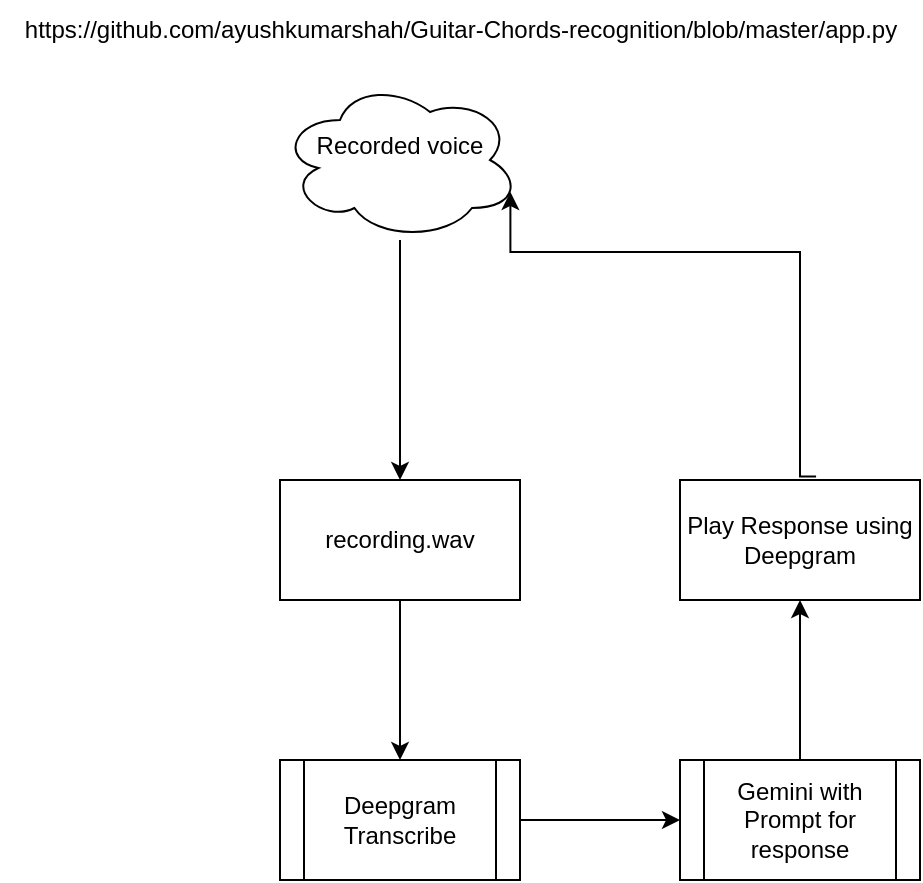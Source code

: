 <mxfile version="24.6.4" type="github">
  <diagram name="Page-1" id="7ob6OuUteb3VJgfA74sp">
    <mxGraphModel dx="1050" dy="557" grid="1" gridSize="10" guides="1" tooltips="1" connect="1" arrows="1" fold="1" page="1" pageScale="1" pageWidth="850" pageHeight="1100" math="0" shadow="0">
      <root>
        <mxCell id="0" />
        <mxCell id="1" parent="0" />
        <mxCell id="fhpdnfmEwBMncj6bYM0b-3" value="" style="edgeStyle=orthogonalEdgeStyle;rounded=0;orthogonalLoop=1;jettySize=auto;html=1;" edge="1" parent="1" source="fhpdnfmEwBMncj6bYM0b-1" target="fhpdnfmEwBMncj6bYM0b-2">
          <mxGeometry relative="1" as="geometry" />
        </mxCell>
        <mxCell id="fhpdnfmEwBMncj6bYM0b-1" value="Recorded voice&lt;div&gt;&lt;br&gt;&lt;/div&gt;" style="ellipse;shape=cloud;whiteSpace=wrap;html=1;" vertex="1" parent="1">
          <mxGeometry x="230" y="70" width="120" height="80" as="geometry" />
        </mxCell>
        <mxCell id="fhpdnfmEwBMncj6bYM0b-5" value="" style="edgeStyle=orthogonalEdgeStyle;rounded=0;orthogonalLoop=1;jettySize=auto;html=1;" edge="1" parent="1" source="fhpdnfmEwBMncj6bYM0b-2" target="fhpdnfmEwBMncj6bYM0b-4">
          <mxGeometry relative="1" as="geometry" />
        </mxCell>
        <mxCell id="fhpdnfmEwBMncj6bYM0b-2" value="recording.wav" style="whiteSpace=wrap;html=1;" vertex="1" parent="1">
          <mxGeometry x="230" y="270" width="120" height="60" as="geometry" />
        </mxCell>
        <mxCell id="fhpdnfmEwBMncj6bYM0b-7" value="" style="edgeStyle=orthogonalEdgeStyle;rounded=0;orthogonalLoop=1;jettySize=auto;html=1;" edge="1" parent="1" source="fhpdnfmEwBMncj6bYM0b-4" target="fhpdnfmEwBMncj6bYM0b-6">
          <mxGeometry relative="1" as="geometry" />
        </mxCell>
        <mxCell id="fhpdnfmEwBMncj6bYM0b-4" value="Deepgram Transcribe" style="shape=process;whiteSpace=wrap;html=1;backgroundOutline=1;" vertex="1" parent="1">
          <mxGeometry x="230" y="410" width="120" height="60" as="geometry" />
        </mxCell>
        <mxCell id="fhpdnfmEwBMncj6bYM0b-9" value="" style="edgeStyle=orthogonalEdgeStyle;rounded=0;orthogonalLoop=1;jettySize=auto;html=1;" edge="1" parent="1" source="fhpdnfmEwBMncj6bYM0b-6" target="fhpdnfmEwBMncj6bYM0b-8">
          <mxGeometry relative="1" as="geometry" />
        </mxCell>
        <mxCell id="fhpdnfmEwBMncj6bYM0b-6" value="Gemini with Prompt for response" style="shape=process;whiteSpace=wrap;html=1;backgroundOutline=1;" vertex="1" parent="1">
          <mxGeometry x="430" y="410" width="120" height="60" as="geometry" />
        </mxCell>
        <mxCell id="fhpdnfmEwBMncj6bYM0b-10" style="edgeStyle=orthogonalEdgeStyle;rounded=0;orthogonalLoop=1;jettySize=auto;html=1;entryX=0.96;entryY=0.7;entryDx=0;entryDy=0;entryPerimeter=0;exitX=0.567;exitY=-0.03;exitDx=0;exitDy=0;exitPerimeter=0;" edge="1" parent="1" source="fhpdnfmEwBMncj6bYM0b-8" target="fhpdnfmEwBMncj6bYM0b-1">
          <mxGeometry relative="1" as="geometry">
            <mxPoint x="530" y="220" as="sourcePoint" />
            <mxPoint x="390" y="100" as="targetPoint" />
            <Array as="points">
              <mxPoint x="490" y="268" />
              <mxPoint x="490" y="156" />
            </Array>
          </mxGeometry>
        </mxCell>
        <mxCell id="fhpdnfmEwBMncj6bYM0b-8" value="Play Response using Deepgram" style="whiteSpace=wrap;html=1;" vertex="1" parent="1">
          <mxGeometry x="430" y="270" width="120" height="60" as="geometry" />
        </mxCell>
        <mxCell id="fhpdnfmEwBMncj6bYM0b-11" value="https://github.com/ayushkumarshah/Guitar-Chords-recognition/blob/master/app.py" style="text;html=1;align=center;verticalAlign=middle;resizable=0;points=[];autosize=1;strokeColor=none;fillColor=none;" vertex="1" parent="1">
          <mxGeometry x="90" y="30" width="460" height="30" as="geometry" />
        </mxCell>
      </root>
    </mxGraphModel>
  </diagram>
</mxfile>
